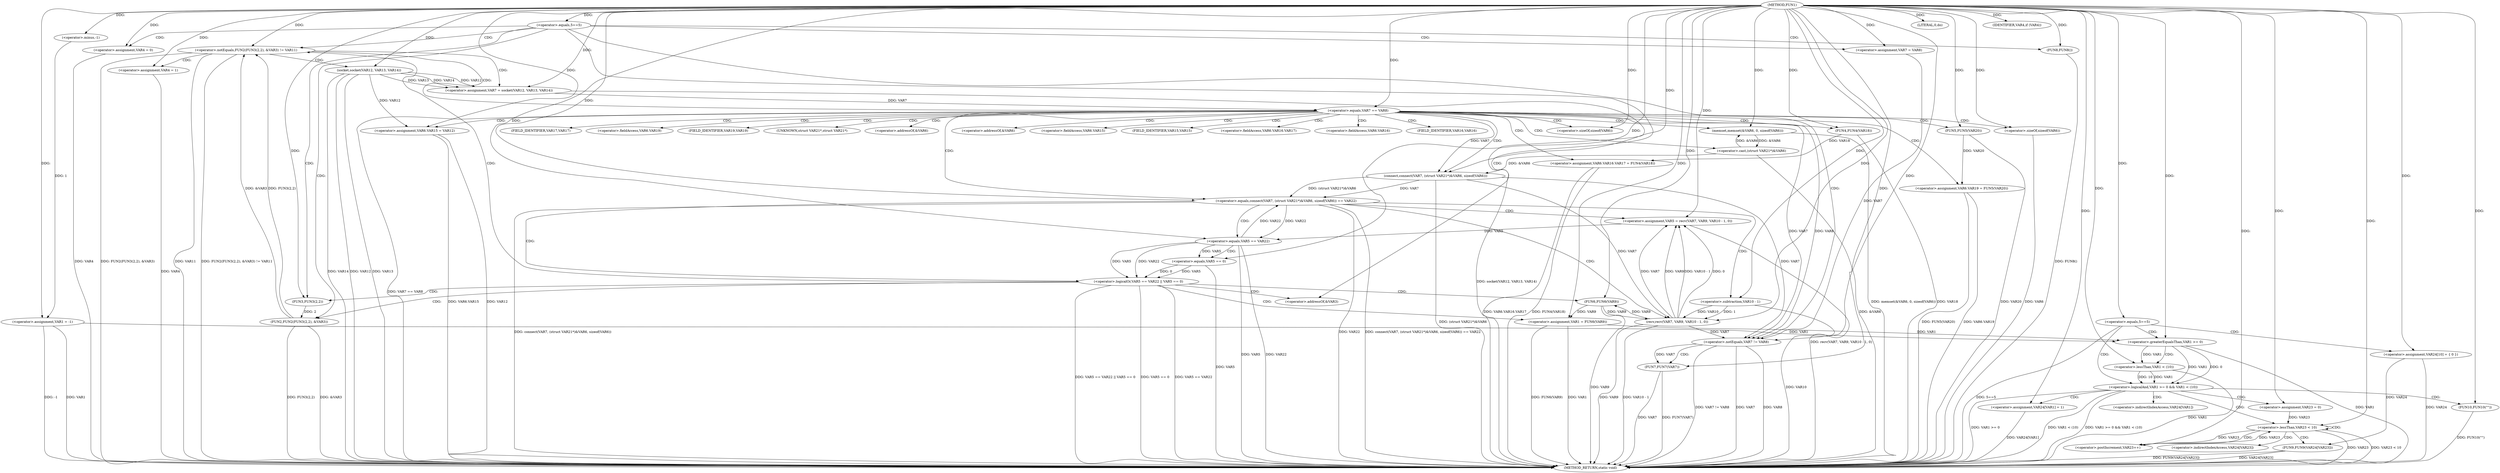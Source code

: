 digraph FUN1 {  
"1000100" [label = "(METHOD,FUN1)" ]
"1000268" [label = "(METHOD_RETURN,static void)" ]
"1000103" [label = "(<operator>.assignment,VAR1 = -1)" ]
"1000105" [label = "(<operator>.minus,-1)" ]
"1000108" [label = "(<operator>.equals,5==5)" ]
"1000115" [label = "(<operator>.assignment,VAR4 = 0)" ]
"1000121" [label = "(<operator>.assignment,VAR7 = VAR8)" ]
"1000128" [label = "(<operator>.notEquals,FUN2(FUN3(2,2), &VAR3) != VAR11)" ]
"1000129" [label = "(FUN2,FUN2(FUN3(2,2), &VAR3))" ]
"1000130" [label = "(FUN3,FUN3(2,2))" ]
"1000138" [label = "(<operator>.assignment,VAR4 = 1)" ]
"1000141" [label = "(<operator>.assignment,VAR7 = socket(VAR12, VAR13, VAR14))" ]
"1000143" [label = "(socket,socket(VAR12, VAR13, VAR14))" ]
"1000148" [label = "(<operator>.equals,VAR7 == VAR8)" ]
"1000153" [label = "(memset,memset(&VAR6, 0, sizeof(VAR6)))" ]
"1000157" [label = "(<operator>.sizeOf,sizeof(VAR6))" ]
"1000159" [label = "(<operator>.assignment,VAR6.VAR15 = VAR12)" ]
"1000164" [label = "(<operator>.assignment,VAR6.VAR16.VAR17 = FUN4(VAR18))" ]
"1000170" [label = "(FUN4,FUN4(VAR18))" ]
"1000172" [label = "(<operator>.assignment,VAR6.VAR19 = FUN5(VAR20))" ]
"1000176" [label = "(FUN5,FUN5(VAR20))" ]
"1000179" [label = "(<operator>.equals,connect(VAR7, (struct VAR21*)&VAR6, sizeof(VAR6)) == VAR22)" ]
"1000180" [label = "(connect,connect(VAR7, (struct VAR21*)&VAR6, sizeof(VAR6)))" ]
"1000182" [label = "(<operator>.cast,(struct VAR21*)&VAR6)" ]
"1000186" [label = "(<operator>.sizeOf,sizeof(VAR6))" ]
"1000191" [label = "(<operator>.assignment,VAR5 = recv(VAR7, VAR9, VAR10 - 1, 0))" ]
"1000193" [label = "(recv,recv(VAR7, VAR9, VAR10 - 1, 0))" ]
"1000196" [label = "(<operator>.subtraction,VAR10 - 1)" ]
"1000201" [label = "(<operator>.logicalOr,VAR5 == VAR22 || VAR5 == 0)" ]
"1000202" [label = "(<operator>.equals,VAR5 == VAR22)" ]
"1000205" [label = "(<operator>.equals,VAR5 == 0)" ]
"1000210" [label = "(<operator>.assignment,VAR1 = FUN6(VAR9))" ]
"1000212" [label = "(FUN6,FUN6(VAR9))" ]
"1000214" [label = "(LITERAL,0,do)" ]
"1000216" [label = "(<operator>.notEquals,VAR7 != VAR8)" ]
"1000220" [label = "(FUN7,FUN7(VAR7))" ]
"1000223" [label = "(IDENTIFIER,VAR4,if (VAR4))" ]
"1000225" [label = "(FUN8,FUN8())" ]
"1000227" [label = "(<operator>.equals,5==5)" ]
"1000234" [label = "(<operator>.assignment,VAR24[10] = { 0 })" ]
"1000237" [label = "(<operator>.logicalAnd,VAR1 >= 0 && VAR1 < (10))" ]
"1000238" [label = "(<operator>.greaterEqualsThan,VAR1 >= 0)" ]
"1000241" [label = "(<operator>.lessThan,VAR1 < (10))" ]
"1000245" [label = "(<operator>.assignment,VAR24[VAR1] = 1)" ]
"1000251" [label = "(<operator>.assignment,VAR23 = 0)" ]
"1000254" [label = "(<operator>.lessThan,VAR23 < 10)" ]
"1000257" [label = "(<operator>.postIncrement,VAR23++)" ]
"1000260" [label = "(FUN9,FUN9(VAR24[VAR23]))" ]
"1000266" [label = "(FUN10,FUN10(\"\"))" ]
"1000133" [label = "(<operator>.addressOf,&VAR3)" ]
"1000154" [label = "(<operator>.addressOf,&VAR6)" ]
"1000160" [label = "(<operator>.fieldAccess,VAR6.VAR15)" ]
"1000162" [label = "(FIELD_IDENTIFIER,VAR15,VAR15)" ]
"1000165" [label = "(<operator>.fieldAccess,VAR6.VAR16.VAR17)" ]
"1000166" [label = "(<operator>.fieldAccess,VAR6.VAR16)" ]
"1000168" [label = "(FIELD_IDENTIFIER,VAR16,VAR16)" ]
"1000169" [label = "(FIELD_IDENTIFIER,VAR17,VAR17)" ]
"1000173" [label = "(<operator>.fieldAccess,VAR6.VAR19)" ]
"1000175" [label = "(FIELD_IDENTIFIER,VAR19,VAR19)" ]
"1000183" [label = "(UNKNOWN,struct VAR21*,struct VAR21*)" ]
"1000184" [label = "(<operator>.addressOf,&VAR6)" ]
"1000246" [label = "(<operator>.indirectIndexAccess,VAR24[VAR1])" ]
"1000261" [label = "(<operator>.indirectIndexAccess,VAR24[VAR23])" ]
  "1000237" -> "1000268"  [ label = "DDG: VAR1 >= 0 && VAR1 < (10)"] 
  "1000234" -> "1000268"  [ label = "DDG: VAR24"] 
  "1000216" -> "1000268"  [ label = "DDG: VAR7 != VAR8"] 
  "1000103" -> "1000268"  [ label = "DDG: -1"] 
  "1000129" -> "1000268"  [ label = "DDG: &VAR3"] 
  "1000210" -> "1000268"  [ label = "DDG: FUN6(VAR9)"] 
  "1000196" -> "1000268"  [ label = "DDG: VAR10"] 
  "1000115" -> "1000268"  [ label = "DDG: VAR4"] 
  "1000180" -> "1000268"  [ label = "DDG: (struct VAR21*)&VAR6"] 
  "1000179" -> "1000268"  [ label = "DDG: VAR22"] 
  "1000129" -> "1000268"  [ label = "DDG: FUN3(2,2)"] 
  "1000260" -> "1000268"  [ label = "DDG: FUN9(VAR24[VAR23])"] 
  "1000186" -> "1000268"  [ label = "DDG: VAR6"] 
  "1000225" -> "1000268"  [ label = "DDG: FUN8()"] 
  "1000220" -> "1000268"  [ label = "DDG: VAR7"] 
  "1000201" -> "1000268"  [ label = "DDG: VAR5 == VAR22 || VAR5 == 0"] 
  "1000227" -> "1000268"  [ label = "DDG: 5==5"] 
  "1000238" -> "1000268"  [ label = "DDG: VAR1"] 
  "1000179" -> "1000268"  [ label = "DDG: connect(VAR7, (struct VAR21*)&VAR6, sizeof(VAR6)) == VAR22"] 
  "1000254" -> "1000268"  [ label = "DDG: VAR23"] 
  "1000103" -> "1000268"  [ label = "DDG: VAR1"] 
  "1000216" -> "1000268"  [ label = "DDG: VAR7"] 
  "1000237" -> "1000268"  [ label = "DDG: VAR1 >= 0"] 
  "1000159" -> "1000268"  [ label = "DDG: VAR6.VAR15"] 
  "1000254" -> "1000268"  [ label = "DDG: VAR23 < 10"] 
  "1000205" -> "1000268"  [ label = "DDG: VAR5"] 
  "1000138" -> "1000268"  [ label = "DDG: VAR4"] 
  "1000193" -> "1000268"  [ label = "DDG: VAR9"] 
  "1000182" -> "1000268"  [ label = "DDG: &VAR6"] 
  "1000128" -> "1000268"  [ label = "DDG: FUN2(FUN3(2,2), &VAR3)"] 
  "1000143" -> "1000268"  [ label = "DDG: VAR12"] 
  "1000179" -> "1000268"  [ label = "DDG: connect(VAR7, (struct VAR21*)&VAR6, sizeof(VAR6))"] 
  "1000216" -> "1000268"  [ label = "DDG: VAR8"] 
  "1000202" -> "1000268"  [ label = "DDG: VAR5"] 
  "1000148" -> "1000268"  [ label = "DDG: VAR7 == VAR8"] 
  "1000172" -> "1000268"  [ label = "DDG: FUN5(VAR20)"] 
  "1000266" -> "1000268"  [ label = "DDG: FUN10(\"\")"] 
  "1000153" -> "1000268"  [ label = "DDG: memset(&VAR6, 0, sizeof(VAR6))"] 
  "1000212" -> "1000268"  [ label = "DDG: VAR9"] 
  "1000128" -> "1000268"  [ label = "DDG: VAR11"] 
  "1000191" -> "1000268"  [ label = "DDG: recv(VAR7, VAR9, VAR10 - 1, 0)"] 
  "1000210" -> "1000268"  [ label = "DDG: VAR1"] 
  "1000172" -> "1000268"  [ label = "DDG: VAR6.VAR19"] 
  "1000141" -> "1000268"  [ label = "DDG: socket(VAR12, VAR13, VAR14)"] 
  "1000241" -> "1000268"  [ label = "DDG: VAR1"] 
  "1000143" -> "1000268"  [ label = "DDG: VAR13"] 
  "1000220" -> "1000268"  [ label = "DDG: FUN7(VAR7)"] 
  "1000170" -> "1000268"  [ label = "DDG: VAR18"] 
  "1000176" -> "1000268"  [ label = "DDG: VAR20"] 
  "1000164" -> "1000268"  [ label = "DDG: FUN4(VAR18)"] 
  "1000260" -> "1000268"  [ label = "DDG: VAR24[VAR23]"] 
  "1000128" -> "1000268"  [ label = "DDG: FUN2(FUN3(2,2), &VAR3) != VAR11"] 
  "1000201" -> "1000268"  [ label = "DDG: VAR5 == 0"] 
  "1000159" -> "1000268"  [ label = "DDG: VAR12"] 
  "1000193" -> "1000268"  [ label = "DDG: VAR10 - 1"] 
  "1000245" -> "1000268"  [ label = "DDG: VAR24[VAR1]"] 
  "1000143" -> "1000268"  [ label = "DDG: VAR14"] 
  "1000237" -> "1000268"  [ label = "DDG: VAR1 < (10)"] 
  "1000201" -> "1000268"  [ label = "DDG: VAR5 == VAR22"] 
  "1000202" -> "1000268"  [ label = "DDG: VAR22"] 
  "1000164" -> "1000268"  [ label = "DDG: VAR6.VAR16.VAR17"] 
  "1000105" -> "1000103"  [ label = "DDG: 1"] 
  "1000100" -> "1000103"  [ label = "DDG: "] 
  "1000100" -> "1000105"  [ label = "DDG: "] 
  "1000100" -> "1000108"  [ label = "DDG: "] 
  "1000100" -> "1000115"  [ label = "DDG: "] 
  "1000100" -> "1000121"  [ label = "DDG: "] 
  "1000129" -> "1000128"  [ label = "DDG: FUN3(2,2)"] 
  "1000129" -> "1000128"  [ label = "DDG: &VAR3"] 
  "1000130" -> "1000129"  [ label = "DDG: 2"] 
  "1000100" -> "1000130"  [ label = "DDG: "] 
  "1000100" -> "1000128"  [ label = "DDG: "] 
  "1000100" -> "1000138"  [ label = "DDG: "] 
  "1000143" -> "1000141"  [ label = "DDG: VAR12"] 
  "1000143" -> "1000141"  [ label = "DDG: VAR13"] 
  "1000143" -> "1000141"  [ label = "DDG: VAR14"] 
  "1000100" -> "1000141"  [ label = "DDG: "] 
  "1000100" -> "1000143"  [ label = "DDG: "] 
  "1000141" -> "1000148"  [ label = "DDG: VAR7"] 
  "1000100" -> "1000148"  [ label = "DDG: "] 
  "1000182" -> "1000153"  [ label = "DDG: &VAR6"] 
  "1000100" -> "1000153"  [ label = "DDG: "] 
  "1000100" -> "1000157"  [ label = "DDG: "] 
  "1000143" -> "1000159"  [ label = "DDG: VAR12"] 
  "1000100" -> "1000159"  [ label = "DDG: "] 
  "1000170" -> "1000164"  [ label = "DDG: VAR18"] 
  "1000100" -> "1000170"  [ label = "DDG: "] 
  "1000176" -> "1000172"  [ label = "DDG: VAR20"] 
  "1000100" -> "1000176"  [ label = "DDG: "] 
  "1000180" -> "1000179"  [ label = "DDG: VAR7"] 
  "1000180" -> "1000179"  [ label = "DDG: (struct VAR21*)&VAR6"] 
  "1000148" -> "1000180"  [ label = "DDG: VAR7"] 
  "1000100" -> "1000180"  [ label = "DDG: "] 
  "1000182" -> "1000180"  [ label = "DDG: &VAR6"] 
  "1000153" -> "1000182"  [ label = "DDG: &VAR6"] 
  "1000100" -> "1000186"  [ label = "DDG: "] 
  "1000202" -> "1000179"  [ label = "DDG: VAR22"] 
  "1000100" -> "1000179"  [ label = "DDG: "] 
  "1000193" -> "1000191"  [ label = "DDG: VAR7"] 
  "1000193" -> "1000191"  [ label = "DDG: VAR9"] 
  "1000193" -> "1000191"  [ label = "DDG: VAR10 - 1"] 
  "1000193" -> "1000191"  [ label = "DDG: 0"] 
  "1000100" -> "1000191"  [ label = "DDG: "] 
  "1000180" -> "1000193"  [ label = "DDG: VAR7"] 
  "1000100" -> "1000193"  [ label = "DDG: "] 
  "1000212" -> "1000193"  [ label = "DDG: VAR9"] 
  "1000196" -> "1000193"  [ label = "DDG: VAR10"] 
  "1000196" -> "1000193"  [ label = "DDG: 1"] 
  "1000100" -> "1000196"  [ label = "DDG: "] 
  "1000202" -> "1000201"  [ label = "DDG: VAR5"] 
  "1000202" -> "1000201"  [ label = "DDG: VAR22"] 
  "1000191" -> "1000202"  [ label = "DDG: VAR5"] 
  "1000100" -> "1000202"  [ label = "DDG: "] 
  "1000179" -> "1000202"  [ label = "DDG: VAR22"] 
  "1000205" -> "1000201"  [ label = "DDG: VAR5"] 
  "1000205" -> "1000201"  [ label = "DDG: 0"] 
  "1000202" -> "1000205"  [ label = "DDG: VAR5"] 
  "1000100" -> "1000205"  [ label = "DDG: "] 
  "1000212" -> "1000210"  [ label = "DDG: VAR9"] 
  "1000100" -> "1000210"  [ label = "DDG: "] 
  "1000193" -> "1000212"  [ label = "DDG: VAR9"] 
  "1000100" -> "1000212"  [ label = "DDG: "] 
  "1000100" -> "1000214"  [ label = "DDG: "] 
  "1000193" -> "1000216"  [ label = "DDG: VAR7"] 
  "1000180" -> "1000216"  [ label = "DDG: VAR7"] 
  "1000148" -> "1000216"  [ label = "DDG: VAR7"] 
  "1000121" -> "1000216"  [ label = "DDG: VAR7"] 
  "1000100" -> "1000216"  [ label = "DDG: "] 
  "1000148" -> "1000216"  [ label = "DDG: VAR8"] 
  "1000216" -> "1000220"  [ label = "DDG: VAR7"] 
  "1000100" -> "1000220"  [ label = "DDG: "] 
  "1000100" -> "1000223"  [ label = "DDG: "] 
  "1000100" -> "1000225"  [ label = "DDG: "] 
  "1000100" -> "1000227"  [ label = "DDG: "] 
  "1000100" -> "1000234"  [ label = "DDG: "] 
  "1000238" -> "1000237"  [ label = "DDG: VAR1"] 
  "1000238" -> "1000237"  [ label = "DDG: 0"] 
  "1000103" -> "1000238"  [ label = "DDG: VAR1"] 
  "1000210" -> "1000238"  [ label = "DDG: VAR1"] 
  "1000100" -> "1000238"  [ label = "DDG: "] 
  "1000241" -> "1000237"  [ label = "DDG: VAR1"] 
  "1000241" -> "1000237"  [ label = "DDG: 10"] 
  "1000238" -> "1000241"  [ label = "DDG: VAR1"] 
  "1000100" -> "1000241"  [ label = "DDG: "] 
  "1000100" -> "1000245"  [ label = "DDG: "] 
  "1000100" -> "1000251"  [ label = "DDG: "] 
  "1000251" -> "1000254"  [ label = "DDG: VAR23"] 
  "1000257" -> "1000254"  [ label = "DDG: VAR23"] 
  "1000100" -> "1000254"  [ label = "DDG: "] 
  "1000254" -> "1000257"  [ label = "DDG: VAR23"] 
  "1000100" -> "1000257"  [ label = "DDG: "] 
  "1000234" -> "1000260"  [ label = "DDG: VAR24"] 
  "1000100" -> "1000266"  [ label = "DDG: "] 
  "1000108" -> "1000128"  [ label = "CDG: "] 
  "1000108" -> "1000133"  [ label = "CDG: "] 
  "1000108" -> "1000216"  [ label = "CDG: "] 
  "1000108" -> "1000130"  [ label = "CDG: "] 
  "1000108" -> "1000121"  [ label = "CDG: "] 
  "1000108" -> "1000129"  [ label = "CDG: "] 
  "1000108" -> "1000115"  [ label = "CDG: "] 
  "1000108" -> "1000225"  [ label = "CDG: "] 
  "1000128" -> "1000141"  [ label = "CDG: "] 
  "1000128" -> "1000148"  [ label = "CDG: "] 
  "1000128" -> "1000138"  [ label = "CDG: "] 
  "1000128" -> "1000143"  [ label = "CDG: "] 
  "1000148" -> "1000164"  [ label = "CDG: "] 
  "1000148" -> "1000182"  [ label = "CDG: "] 
  "1000148" -> "1000166"  [ label = "CDG: "] 
  "1000148" -> "1000180"  [ label = "CDG: "] 
  "1000148" -> "1000183"  [ label = "CDG: "] 
  "1000148" -> "1000165"  [ label = "CDG: "] 
  "1000148" -> "1000157"  [ label = "CDG: "] 
  "1000148" -> "1000175"  [ label = "CDG: "] 
  "1000148" -> "1000154"  [ label = "CDG: "] 
  "1000148" -> "1000160"  [ label = "CDG: "] 
  "1000148" -> "1000179"  [ label = "CDG: "] 
  "1000148" -> "1000176"  [ label = "CDG: "] 
  "1000148" -> "1000153"  [ label = "CDG: "] 
  "1000148" -> "1000186"  [ label = "CDG: "] 
  "1000148" -> "1000172"  [ label = "CDG: "] 
  "1000148" -> "1000169"  [ label = "CDG: "] 
  "1000148" -> "1000168"  [ label = "CDG: "] 
  "1000148" -> "1000159"  [ label = "CDG: "] 
  "1000148" -> "1000173"  [ label = "CDG: "] 
  "1000148" -> "1000170"  [ label = "CDG: "] 
  "1000148" -> "1000184"  [ label = "CDG: "] 
  "1000148" -> "1000162"  [ label = "CDG: "] 
  "1000179" -> "1000191"  [ label = "CDG: "] 
  "1000179" -> "1000201"  [ label = "CDG: "] 
  "1000179" -> "1000196"  [ label = "CDG: "] 
  "1000179" -> "1000202"  [ label = "CDG: "] 
  "1000179" -> "1000193"  [ label = "CDG: "] 
  "1000201" -> "1000210"  [ label = "CDG: "] 
  "1000201" -> "1000212"  [ label = "CDG: "] 
  "1000201" -> "1000128"  [ label = "CDG: "] 
  "1000201" -> "1000133"  [ label = "CDG: "] 
  "1000201" -> "1000130"  [ label = "CDG: "] 
  "1000201" -> "1000129"  [ label = "CDG: "] 
  "1000202" -> "1000205"  [ label = "CDG: "] 
  "1000216" -> "1000220"  [ label = "CDG: "] 
  "1000227" -> "1000238"  [ label = "CDG: "] 
  "1000227" -> "1000234"  [ label = "CDG: "] 
  "1000227" -> "1000237"  [ label = "CDG: "] 
  "1000237" -> "1000251"  [ label = "CDG: "] 
  "1000237" -> "1000254"  [ label = "CDG: "] 
  "1000237" -> "1000245"  [ label = "CDG: "] 
  "1000237" -> "1000246"  [ label = "CDG: "] 
  "1000237" -> "1000266"  [ label = "CDG: "] 
  "1000238" -> "1000241"  [ label = "CDG: "] 
  "1000254" -> "1000260"  [ label = "CDG: "] 
  "1000254" -> "1000254"  [ label = "CDG: "] 
  "1000254" -> "1000261"  [ label = "CDG: "] 
  "1000254" -> "1000257"  [ label = "CDG: "] 
}
